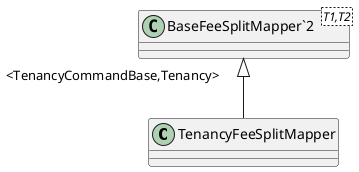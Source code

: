 @startuml
class TenancyFeeSplitMapper {
}
class "BaseFeeSplitMapper`2"<T1,T2> {
}
"BaseFeeSplitMapper`2" "<TenancyCommandBase,Tenancy>" <|-- TenancyFeeSplitMapper
@enduml
